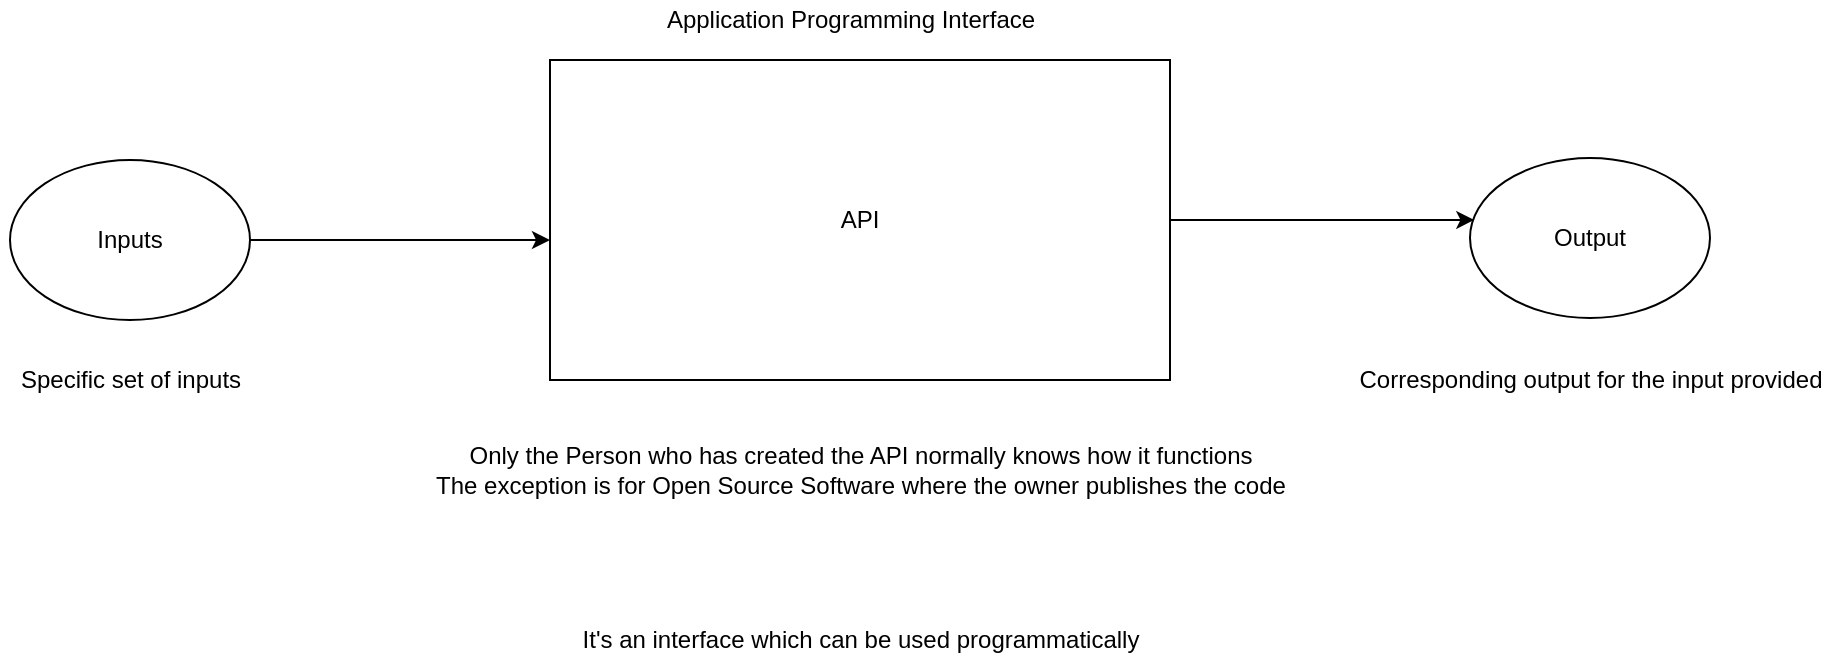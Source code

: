 <mxfile version="14.4.3" type="device" pages="5"><diagram id="o4LRQOfDXmG3KgB93J6o" name="API"><mxGraphModel dx="1831" dy="567" grid="1" gridSize="10" guides="1" tooltips="1" connect="1" arrows="1" fold="1" page="1" pageScale="1" pageWidth="850" pageHeight="1100" math="0" shadow="0"><root><mxCell id="0"/><mxCell id="1" parent="0"/><mxCell id="-ojqyvU73uDEWvLNuU0Y-5" style="edgeStyle=orthogonalEdgeStyle;rounded=0;orthogonalLoop=1;jettySize=auto;html=1;entryX=0.018;entryY=0.387;entryDx=0;entryDy=0;entryPerimeter=0;" edge="1" parent="1" source="-ojqyvU73uDEWvLNuU0Y-1" target="-ojqyvU73uDEWvLNuU0Y-4"><mxGeometry relative="1" as="geometry"/></mxCell><mxCell id="-ojqyvU73uDEWvLNuU0Y-1" value="API" style="whiteSpace=wrap;html=1;" vertex="1" parent="1"><mxGeometry x="250" y="290" width="310" height="160" as="geometry"/></mxCell><mxCell id="-ojqyvU73uDEWvLNuU0Y-3" style="edgeStyle=orthogonalEdgeStyle;rounded=0;orthogonalLoop=1;jettySize=auto;html=1;" edge="1" parent="1" source="-ojqyvU73uDEWvLNuU0Y-2"><mxGeometry relative="1" as="geometry"><mxPoint x="250" y="380" as="targetPoint"/></mxGeometry></mxCell><mxCell id="-ojqyvU73uDEWvLNuU0Y-2" value="Inputs" style="ellipse;whiteSpace=wrap;html=1;" vertex="1" parent="1"><mxGeometry x="-20" y="340" width="120" height="80" as="geometry"/></mxCell><mxCell id="-ojqyvU73uDEWvLNuU0Y-4" value="Output" style="ellipse;whiteSpace=wrap;html=1;" vertex="1" parent="1"><mxGeometry x="710" y="339" width="120" height="80" as="geometry"/></mxCell><mxCell id="-ojqyvU73uDEWvLNuU0Y-6" value="Only the Person who has created the API normally knows how it functions&lt;br&gt;The exception is for Open Source Software where the owner publishes the code" style="text;html=1;align=center;verticalAlign=middle;resizable=0;points=[];autosize=1;" vertex="1" parent="1"><mxGeometry x="185" y="480" width="440" height="30" as="geometry"/></mxCell><mxCell id="-ojqyvU73uDEWvLNuU0Y-7" value="Specific set of inputs" style="text;html=1;align=center;verticalAlign=middle;resizable=0;points=[];autosize=1;" vertex="1" parent="1"><mxGeometry x="-25" y="440" width="130" height="20" as="geometry"/></mxCell><mxCell id="-ojqyvU73uDEWvLNuU0Y-8" value="Corresponding output for the input provided" style="text;html=1;align=center;verticalAlign=middle;resizable=0;points=[];autosize=1;" vertex="1" parent="1"><mxGeometry x="645" y="440" width="250" height="20" as="geometry"/></mxCell><mxCell id="-ojqyvU73uDEWvLNuU0Y-9" value="Application Programming Interface" style="text;html=1;align=center;verticalAlign=middle;resizable=0;points=[];autosize=1;" vertex="1" parent="1"><mxGeometry x="300" y="260" width="200" height="20" as="geometry"/></mxCell><mxCell id="-ojqyvU73uDEWvLNuU0Y-10" value="It's an interface which can be used programmatically" style="text;html=1;align=center;verticalAlign=middle;resizable=0;points=[];autosize=1;" vertex="1" parent="1"><mxGeometry x="260" y="570" width="290" height="20" as="geometry"/></mxCell></root></mxGraphModel></diagram><diagram id="0hoj-J2pL91lqmLvHbQy" name="Page-2"><mxGraphModel dx="584" dy="337" grid="1" gridSize="10" guides="1" tooltips="1" connect="1" arrows="1" fold="1" page="1" pageScale="1" pageWidth="850" pageHeight="1100" math="0" shadow="0"><root><mxCell id="tr2iFG6OgISt4BSm2Cco-0"/><mxCell id="tr2iFG6OgISt4BSm2Cco-1" parent="tr2iFG6OgISt4BSm2Cco-0"/><mxCell id="tr2iFG6OgISt4BSm2Cco-5" style="edgeStyle=orthogonalEdgeStyle;rounded=0;orthogonalLoop=1;jettySize=auto;html=1;" edge="1" parent="tr2iFG6OgISt4BSm2Cco-1" source="tr2iFG6OgISt4BSm2Cco-2" target="tr2iFG6OgISt4BSm2Cco-3"><mxGeometry relative="1" as="geometry"/></mxCell><mxCell id="tr2iFG6OgISt4BSm2Cco-2" value="Server" style="whiteSpace=wrap;html=1;" vertex="1" parent="tr2iFG6OgISt4BSm2Cco-1"><mxGeometry x="490" y="260" width="120" height="60" as="geometry"/></mxCell><mxCell id="tr2iFG6OgISt4BSm2Cco-4" style="edgeStyle=orthogonalEdgeStyle;rounded=0;orthogonalLoop=1;jettySize=auto;html=1;" edge="1" parent="tr2iFG6OgISt4BSm2Cco-1" source="tr2iFG6OgISt4BSm2Cco-3" target="tr2iFG6OgISt4BSm2Cco-2"><mxGeometry relative="1" as="geometry"/></mxCell><mxCell id="tr2iFG6OgISt4BSm2Cco-3" value="Client" style="whiteSpace=wrap;html=1;" vertex="1" parent="tr2iFG6OgISt4BSm2Cco-1"><mxGeometry x="100" y="260" width="120" height="60" as="geometry"/></mxCell><mxCell id="tr2iFG6OgISt4BSm2Cco-9" style="edgeStyle=orthogonalEdgeStyle;rounded=0;orthogonalLoop=1;jettySize=auto;html=1;" edge="1" parent="tr2iFG6OgISt4BSm2Cco-1" source="tr2iFG6OgISt4BSm2Cco-6" target="tr2iFG6OgISt4BSm2Cco-7"><mxGeometry relative="1" as="geometry"/></mxCell><mxCell id="tr2iFG6OgISt4BSm2Cco-6" value="Client" style="whiteSpace=wrap;html=1;" vertex="1" parent="tr2iFG6OgISt4BSm2Cco-1"><mxGeometry x="80" y="460" width="120" height="60" as="geometry"/></mxCell><mxCell id="tr2iFG6OgISt4BSm2Cco-10" style="edgeStyle=orthogonalEdgeStyle;rounded=0;orthogonalLoop=1;jettySize=auto;html=1;" edge="1" parent="tr2iFG6OgISt4BSm2Cco-1" source="tr2iFG6OgISt4BSm2Cco-7" target="tr2iFG6OgISt4BSm2Cco-8"><mxGeometry relative="1" as="geometry"/></mxCell><mxCell id="tr2iFG6OgISt4BSm2Cco-13" style="edgeStyle=orthogonalEdgeStyle;rounded=0;orthogonalLoop=1;jettySize=auto;html=1;entryX=0;entryY=0.5;entryDx=0;entryDy=0;" edge="1" parent="tr2iFG6OgISt4BSm2Cco-1" source="tr2iFG6OgISt4BSm2Cco-7" target="tr2iFG6OgISt4BSm2Cco-12"><mxGeometry relative="1" as="geometry"/></mxCell><mxCell id="tr2iFG6OgISt4BSm2Cco-14" style="edgeStyle=orthogonalEdgeStyle;rounded=0;orthogonalLoop=1;jettySize=auto;html=1;entryX=0;entryY=0.5;entryDx=0;entryDy=0;" edge="1" parent="tr2iFG6OgISt4BSm2Cco-1" source="tr2iFG6OgISt4BSm2Cco-7" target="tr2iFG6OgISt4BSm2Cco-11"><mxGeometry relative="1" as="geometry"/></mxCell><mxCell id="tr2iFG6OgISt4BSm2Cco-17" style="edgeStyle=orthogonalEdgeStyle;rounded=0;orthogonalLoop=1;jettySize=auto;html=1;entryX=0;entryY=0.5;entryDx=0;entryDy=0;" edge="1" parent="tr2iFG6OgISt4BSm2Cco-1" source="tr2iFG6OgISt4BSm2Cco-7" target="tr2iFG6OgISt4BSm2Cco-16"><mxGeometry relative="1" as="geometry"/></mxCell><mxCell id="tr2iFG6OgISt4BSm2Cco-7" value="Load Balancer" style="whiteSpace=wrap;html=1;" vertex="1" parent="tr2iFG6OgISt4BSm2Cco-1"><mxGeometry x="400" y="460" width="120" height="60" as="geometry"/></mxCell><mxCell id="tr2iFG6OgISt4BSm2Cco-22" style="edgeStyle=orthogonalEdgeStyle;rounded=0;orthogonalLoop=1;jettySize=auto;html=1;" edge="1" parent="tr2iFG6OgISt4BSm2Cco-1" source="tr2iFG6OgISt4BSm2Cco-8" target="tr2iFG6OgISt4BSm2Cco-20"><mxGeometry relative="1" as="geometry"/></mxCell><mxCell id="tr2iFG6OgISt4BSm2Cco-8" value="Server" style="whiteSpace=wrap;html=1;" vertex="1" parent="tr2iFG6OgISt4BSm2Cco-1"><mxGeometry x="620" y="450" width="120" height="60" as="geometry"/></mxCell><mxCell id="tr2iFG6OgISt4BSm2Cco-11" value="Server" style="whiteSpace=wrap;html=1;" vertex="1" parent="tr2iFG6OgISt4BSm2Cco-1"><mxGeometry x="620" y="570" width="120" height="60" as="geometry"/></mxCell><mxCell id="tr2iFG6OgISt4BSm2Cco-19" style="edgeStyle=orthogonalEdgeStyle;rounded=0;orthogonalLoop=1;jettySize=auto;html=1;entryX=0;entryY=0.5;entryDx=0;entryDy=0;" edge="1" parent="tr2iFG6OgISt4BSm2Cco-1" source="tr2iFG6OgISt4BSm2Cco-12" target="tr2iFG6OgISt4BSm2Cco-20"><mxGeometry relative="1" as="geometry"><mxPoint x="830" y="380" as="targetPoint"/></mxGeometry></mxCell><mxCell id="tr2iFG6OgISt4BSm2Cco-12" value="Server" style="whiteSpace=wrap;html=1;" vertex="1" parent="tr2iFG6OgISt4BSm2Cco-1"><mxGeometry x="620" y="350" width="120" height="60" as="geometry"/></mxCell><mxCell id="tr2iFG6OgISt4BSm2Cco-16" value="Server2" style="whiteSpace=wrap;html=1;" vertex="1" parent="tr2iFG6OgISt4BSm2Cco-1"><mxGeometry x="600" y="700" width="120" height="60" as="geometry"/></mxCell><mxCell id="tr2iFG6OgISt4BSm2Cco-18" value="If we follow RESTFul principles and constraints then our application will become easily refactorable" style="text;html=1;align=center;verticalAlign=middle;resizable=0;points=[];autosize=1;" vertex="1" parent="tr2iFG6OgISt4BSm2Cco-1"><mxGeometry x="30" y="370" width="540" height="20" as="geometry"/></mxCell><mxCell id="tr2iFG6OgISt4BSm2Cco-23" style="edgeStyle=orthogonalEdgeStyle;rounded=0;orthogonalLoop=1;jettySize=auto;html=1;" edge="1" parent="tr2iFG6OgISt4BSm2Cco-1" source="tr2iFG6OgISt4BSm2Cco-20"><mxGeometry relative="1" as="geometry"><mxPoint x="740" y="480" as="targetPoint"/><Array as="points"><mxPoint x="910" y="480"/></Array></mxGeometry></mxCell><mxCell id="tr2iFG6OgISt4BSm2Cco-20" value="DB" style="whiteSpace=wrap;html=1;" vertex="1" parent="tr2iFG6OgISt4BSm2Cco-1"><mxGeometry x="850" y="350" width="120" height="60" as="geometry"/></mxCell><mxCell id="tr2iFG6OgISt4BSm2Cco-21" value="Should store all data in database" style="text;html=1;align=center;verticalAlign=middle;resizable=0;points=[];autosize=1;" vertex="1" parent="tr2iFG6OgISt4BSm2Cco-1"><mxGeometry x="575" y="330" width="190" height="20" as="geometry"/></mxCell></root></mxGraphModel></diagram><diagram id="035MAFYfpBjZQb8luSvt" name="Cacheing"><mxGraphModel dx="981" dy="567" grid="1" gridSize="10" guides="1" tooltips="1" connect="1" arrows="1" fold="1" page="1" pageScale="1" pageWidth="850" pageHeight="1100" math="0" shadow="0"><root><mxCell id="INR_qbkyUDFlDMe_IkgI-0"/><mxCell id="INR_qbkyUDFlDMe_IkgI-1" parent="INR_qbkyUDFlDMe_IkgI-0"/><mxCell id="INR_qbkyUDFlDMe_IkgI-4" style="edgeStyle=orthogonalEdgeStyle;rounded=0;orthogonalLoop=1;jettySize=auto;html=1;" edge="1" parent="INR_qbkyUDFlDMe_IkgI-1"><mxGeometry relative="1" as="geometry"><mxPoint x="180" y="250.0" as="sourcePoint"/><mxPoint x="630" y="250.0" as="targetPoint"/></mxGeometry></mxCell><mxCell id="INR_qbkyUDFlDMe_IkgI-2" value="Browser" style="whiteSpace=wrap;html=1;" vertex="1" parent="INR_qbkyUDFlDMe_IkgI-1"><mxGeometry x="60" y="240" width="120" height="60" as="geometry"/></mxCell><mxCell id="INR_qbkyUDFlDMe_IkgI-5" style="edgeStyle=orthogonalEdgeStyle;rounded=0;orthogonalLoop=1;jettySize=auto;html=1;" edge="1" parent="INR_qbkyUDFlDMe_IkgI-1" source="INR_qbkyUDFlDMe_IkgI-3" target="INR_qbkyUDFlDMe_IkgI-2"><mxGeometry relative="1" as="geometry"><Array as="points"><mxPoint x="370" y="290"/><mxPoint x="370" y="290"/></Array></mxGeometry></mxCell><mxCell id="INR_qbkyUDFlDMe_IkgI-3" value="Server" style="whiteSpace=wrap;html=1;" vertex="1" parent="INR_qbkyUDFlDMe_IkgI-1"><mxGeometry x="630" y="240" width="120" height="60" as="geometry"/></mxCell><mxCell id="INR_qbkyUDFlDMe_IkgI-6" value="Response" style="text;html=1;align=center;verticalAlign=middle;resizable=0;points=[];autosize=1;" vertex="1" parent="INR_qbkyUDFlDMe_IkgI-1"><mxGeometry x="390" y="300" width="70" height="20" as="geometry"/></mxCell><mxCell id="INR_qbkyUDFlDMe_IkgI-7" value="Request" style="text;html=1;align=center;verticalAlign=middle;resizable=0;points=[];autosize=1;" vertex="1" parent="INR_qbkyUDFlDMe_IkgI-1"><mxGeometry x="395" y="220" width="60" height="20" as="geometry"/></mxCell><mxCell id="INR_qbkyUDFlDMe_IkgI-8" value="Browser" style="whiteSpace=wrap;html=1;" vertex="1" parent="INR_qbkyUDFlDMe_IkgI-1"><mxGeometry x="70" y="410" width="120" height="60" as="geometry"/></mxCell><mxCell id="INR_qbkyUDFlDMe_IkgI-9" style="edgeStyle=orthogonalEdgeStyle;rounded=0;orthogonalLoop=1;jettySize=auto;html=1;" edge="1" parent="INR_qbkyUDFlDMe_IkgI-1" source="INR_qbkyUDFlDMe_IkgI-8"><mxGeometry relative="1" as="geometry"><mxPoint x="180" y="530" as="targetPoint"/></mxGeometry></mxCell><mxCell id="INR_qbkyUDFlDMe_IkgI-17" style="edgeStyle=orthogonalEdgeStyle;rounded=0;orthogonalLoop=1;jettySize=auto;html=1;" edge="1" parent="INR_qbkyUDFlDMe_IkgI-1" source="INR_qbkyUDFlDMe_IkgI-11"><mxGeometry relative="1" as="geometry"><mxPoint x="830" y="440" as="targetPoint"/></mxGeometry></mxCell><mxCell id="INR_qbkyUDFlDMe_IkgI-11" value="Server" style="whiteSpace=wrap;html=1;" vertex="1" parent="INR_qbkyUDFlDMe_IkgI-1"><mxGeometry x="630" y="410" width="120" height="60" as="geometry"/></mxCell><mxCell id="INR_qbkyUDFlDMe_IkgI-12" value="Caching" style="text;html=1;align=center;verticalAlign=middle;resizable=0;points=[];autosize=1;" vertex="1" parent="INR_qbkyUDFlDMe_IkgI-1"><mxGeometry x="310" y="440" width="60" height="20" as="geometry"/></mxCell><mxCell id="INR_qbkyUDFlDMe_IkgI-14" style="edgeStyle=orthogonalEdgeStyle;rounded=0;orthogonalLoop=1;jettySize=auto;html=1;" edge="1" parent="INR_qbkyUDFlDMe_IkgI-1" source="INR_qbkyUDFlDMe_IkgI-13" target="INR_qbkyUDFlDMe_IkgI-8"><mxGeometry relative="1" as="geometry"><Array as="points"><mxPoint x="110" y="490"/><mxPoint x="110" y="490"/></Array></mxGeometry></mxCell><mxCell id="INR_qbkyUDFlDMe_IkgI-13" value="Browser Cache" style="whiteSpace=wrap;html=1;" vertex="1" parent="INR_qbkyUDFlDMe_IkgI-1"><mxGeometry x="80" y="530" width="120" height="60" as="geometry"/></mxCell><mxCell id="INR_qbkyUDFlDMe_IkgI-16" value="State is being Stored on the Browser" style="text;html=1;align=center;verticalAlign=middle;resizable=0;points=[];autosize=1;" vertex="1" parent="INR_qbkyUDFlDMe_IkgI-1"><mxGeometry x="35" y="370" width="210" height="20" as="geometry"/></mxCell><mxCell id="INR_qbkyUDFlDMe_IkgI-18" value="DB" style="whiteSpace=wrap;html=1;" vertex="1" parent="INR_qbkyUDFlDMe_IkgI-1"><mxGeometry x="830" y="410" width="120" height="60" as="geometry"/></mxCell><mxCell id="INR_qbkyUDFlDMe_IkgI-26" style="edgeStyle=orthogonalEdgeStyle;rounded=0;orthogonalLoop=1;jettySize=auto;html=1;" edge="1" parent="INR_qbkyUDFlDMe_IkgI-1" source="INR_qbkyUDFlDMe_IkgI-19"><mxGeometry relative="1" as="geometry"><mxPoint x="690" y="770" as="targetPoint"/></mxGeometry></mxCell><mxCell id="INR_qbkyUDFlDMe_IkgI-29" style="edgeStyle=orthogonalEdgeStyle;rounded=0;orthogonalLoop=1;jettySize=auto;html=1;" edge="1" parent="INR_qbkyUDFlDMe_IkgI-1" source="INR_qbkyUDFlDMe_IkgI-19" target="INR_qbkyUDFlDMe_IkgI-24"><mxGeometry relative="1" as="geometry"/></mxCell><mxCell id="INR_qbkyUDFlDMe_IkgI-32" style="edgeStyle=orthogonalEdgeStyle;rounded=0;orthogonalLoop=1;jettySize=auto;html=1;" edge="1" parent="INR_qbkyUDFlDMe_IkgI-1" source="INR_qbkyUDFlDMe_IkgI-19" target="INR_qbkyUDFlDMe_IkgI-22"><mxGeometry relative="1" as="geometry"/></mxCell><mxCell id="INR_qbkyUDFlDMe_IkgI-19" value="Server" style="whiteSpace=wrap;html=1;" vertex="1" parent="INR_qbkyUDFlDMe_IkgI-1"><mxGeometry x="630" y="670" width="120" height="60" as="geometry"/></mxCell><mxCell id="INR_qbkyUDFlDMe_IkgI-20" value="ServerSide Caching" style="text;html=1;align=center;verticalAlign=middle;resizable=0;points=[];autosize=1;" vertex="1" parent="INR_qbkyUDFlDMe_IkgI-1"><mxGeometry x="620" y="620" width="120" height="20" as="geometry"/></mxCell><mxCell id="INR_qbkyUDFlDMe_IkgI-33" style="edgeStyle=orthogonalEdgeStyle;rounded=0;orthogonalLoop=1;jettySize=auto;html=1;entryX=1;entryY=0.5;entryDx=0;entryDy=0;" edge="1" parent="INR_qbkyUDFlDMe_IkgI-1" source="INR_qbkyUDFlDMe_IkgI-22" target="INR_qbkyUDFlDMe_IkgI-19"><mxGeometry relative="1" as="geometry"/></mxCell><mxCell id="INR_qbkyUDFlDMe_IkgI-22" value="DB" style="whiteSpace=wrap;html=1;" vertex="1" parent="INR_qbkyUDFlDMe_IkgI-1"><mxGeometry x="830" y="670" width="120" height="60" as="geometry"/></mxCell><mxCell id="INR_qbkyUDFlDMe_IkgI-23" value="Stateful" style="text;html=1;align=center;verticalAlign=middle;resizable=0;points=[];autosize=1;" vertex="1" parent="INR_qbkyUDFlDMe_IkgI-1"><mxGeometry x="650" y="590" width="60" height="20" as="geometry"/></mxCell><mxCell id="INR_qbkyUDFlDMe_IkgI-25" style="edgeStyle=orthogonalEdgeStyle;rounded=0;orthogonalLoop=1;jettySize=auto;html=1;" edge="1" parent="INR_qbkyUDFlDMe_IkgI-1" source="INR_qbkyUDFlDMe_IkgI-24" target="INR_qbkyUDFlDMe_IkgI-19"><mxGeometry relative="1" as="geometry"/></mxCell><mxCell id="INR_qbkyUDFlDMe_IkgI-24" value="Browser" style="whiteSpace=wrap;html=1;" vertex="1" parent="INR_qbkyUDFlDMe_IkgI-1"><mxGeometry x="90" y="680" width="120" height="60" as="geometry"/></mxCell><mxCell id="INR_qbkyUDFlDMe_IkgI-28" style="edgeStyle=orthogonalEdgeStyle;rounded=0;orthogonalLoop=1;jettySize=auto;html=1;" edge="1" parent="INR_qbkyUDFlDMe_IkgI-1" source="INR_qbkyUDFlDMe_IkgI-27" target="INR_qbkyUDFlDMe_IkgI-19"><mxGeometry relative="1" as="geometry"/></mxCell><mxCell id="INR_qbkyUDFlDMe_IkgI-27" value="Cache" style="whiteSpace=wrap;html=1;" vertex="1" parent="INR_qbkyUDFlDMe_IkgI-1"><mxGeometry x="640" y="770" width="120" height="60" as="geometry"/></mxCell><mxCell id="INR_qbkyUDFlDMe_IkgI-30" value="28ms" style="text;html=1;align=center;verticalAlign=middle;resizable=0;points=[];autosize=1;" vertex="1" parent="INR_qbkyUDFlDMe_IkgI-1"><mxGeometry x="410" y="330" width="40" height="20" as="geometry"/></mxCell><mxCell id="INR_qbkyUDFlDMe_IkgI-31" value="0.001ms" style="text;html=1;align=center;verticalAlign=middle;resizable=0;points=[];autosize=1;" vertex="1" parent="INR_qbkyUDFlDMe_IkgI-1"><mxGeometry x="190" y="490" width="60" height="20" as="geometry"/></mxCell><mxCell id="INR_qbkyUDFlDMe_IkgI-34" value="2ms" style="text;html=1;align=center;verticalAlign=middle;resizable=0;points=[];autosize=1;" vertex="1" parent="INR_qbkyUDFlDMe_IkgI-1"><mxGeometry x="760" y="680" width="40" height="20" as="geometry"/></mxCell><mxCell id="INR_qbkyUDFlDMe_IkgI-35" value="0.001ms" style="text;html=1;align=center;verticalAlign=middle;resizable=0;points=[];autosize=1;" vertex="1" parent="INR_qbkyUDFlDMe_IkgI-1"><mxGeometry x="700" y="740" width="60" height="20" as="geometry"/></mxCell><mxCell id="INR_qbkyUDFlDMe_IkgI-40" style="edgeStyle=orthogonalEdgeStyle;rounded=0;orthogonalLoop=1;jettySize=auto;html=1;entryX=1;entryY=0.75;entryDx=0;entryDy=0;" edge="1" parent="INR_qbkyUDFlDMe_IkgI-1" source="INR_qbkyUDFlDMe_IkgI-36" target="INR_qbkyUDFlDMe_IkgI-38"><mxGeometry relative="1" as="geometry"><Array as="points"><mxPoint x="210" y="1010"/></Array></mxGeometry></mxCell><mxCell id="INR_qbkyUDFlDMe_IkgI-36" value="Server" style="whiteSpace=wrap;html=1;" vertex="1" parent="INR_qbkyUDFlDMe_IkgI-1"><mxGeometry x="630" y="970" width="130" height="60" as="geometry"/></mxCell><mxCell id="INR_qbkyUDFlDMe_IkgI-37" value="Caching on a Stateless Server" style="text;html=1;align=center;verticalAlign=middle;resizable=0;points=[];autosize=1;" vertex="1" parent="INR_qbkyUDFlDMe_IkgI-1"><mxGeometry x="340" y="860" width="180" height="20" as="geometry"/></mxCell><mxCell id="INR_qbkyUDFlDMe_IkgI-39" style="edgeStyle=orthogonalEdgeStyle;rounded=0;orthogonalLoop=1;jettySize=auto;html=1;" edge="1" parent="INR_qbkyUDFlDMe_IkgI-1" source="INR_qbkyUDFlDMe_IkgI-38" target="INR_qbkyUDFlDMe_IkgI-36"><mxGeometry relative="1" as="geometry"><Array as="points"><mxPoint x="470" y="980"/><mxPoint x="470" y="980"/></Array></mxGeometry></mxCell><mxCell id="INR_qbkyUDFlDMe_IkgI-45" style="edgeStyle=orthogonalEdgeStyle;rounded=0;orthogonalLoop=1;jettySize=auto;html=1;" edge="1" parent="INR_qbkyUDFlDMe_IkgI-1" source="INR_qbkyUDFlDMe_IkgI-38"><mxGeometry relative="1" as="geometry"><mxPoint x="120" y="1070" as="targetPoint"/></mxGeometry></mxCell><mxCell id="INR_qbkyUDFlDMe_IkgI-38" value="Browser" style="whiteSpace=wrap;html=1;" vertex="1" parent="INR_qbkyUDFlDMe_IkgI-1"><mxGeometry x="90" y="970" width="120" height="60" as="geometry"/></mxCell><mxCell id="INR_qbkyUDFlDMe_IkgI-41" value="1.22kb" style="text;html=1;align=center;verticalAlign=middle;resizable=0;points=[];autosize=1;" vertex="1" parent="INR_qbkyUDFlDMe_IkgI-1"><mxGeometry x="390" y="1030" width="50" height="20" as="geometry"/></mxCell><mxCell id="INR_qbkyUDFlDMe_IkgI-42" value="Request" style="text;html=1;align=center;verticalAlign=middle;resizable=0;points=[];autosize=1;" vertex="1" parent="INR_qbkyUDFlDMe_IkgI-1"><mxGeometry x="385" y="940" width="60" height="20" as="geometry"/></mxCell><mxCell id="INR_qbkyUDFlDMe_IkgI-43" value="Response" style="text;html=1;align=center;verticalAlign=middle;resizable=0;points=[];autosize=1;" vertex="1" parent="INR_qbkyUDFlDMe_IkgI-1"><mxGeometry x="385" y="1010" width="70" height="20" as="geometry"/></mxCell><mxCell id="INR_qbkyUDFlDMe_IkgI-44" value="E-Tag:Hash of my response body" style="text;html=1;align=center;verticalAlign=middle;resizable=0;points=[];autosize=1;" vertex="1" parent="INR_qbkyUDFlDMe_IkgI-1"><mxGeometry x="325" y="1050" width="190" height="20" as="geometry"/></mxCell><mxCell id="INR_qbkyUDFlDMe_IkgI-46" value="Cache" style="whiteSpace=wrap;html=1;" vertex="1" parent="INR_qbkyUDFlDMe_IkgI-1"><mxGeometry x="80" y="1070" width="120" height="60" as="geometry"/></mxCell><mxCell id="INR_qbkyUDFlDMe_IkgI-50" style="edgeStyle=orthogonalEdgeStyle;rounded=0;orthogonalLoop=1;jettySize=auto;html=1;" edge="1" parent="INR_qbkyUDFlDMe_IkgI-1" source="INR_qbkyUDFlDMe_IkgI-47" target="INR_qbkyUDFlDMe_IkgI-49"><mxGeometry relative="1" as="geometry"><Array as="points"><mxPoint x="450" y="1240"/><mxPoint x="450" y="1240"/></Array></mxGeometry></mxCell><mxCell id="INR_qbkyUDFlDMe_IkgI-66" style="edgeStyle=orthogonalEdgeStyle;rounded=0;orthogonalLoop=1;jettySize=auto;html=1;" edge="1" parent="INR_qbkyUDFlDMe_IkgI-1" source="INR_qbkyUDFlDMe_IkgI-47"><mxGeometry relative="1" as="geometry"><mxPoint x="110" y="1340.0" as="targetPoint"/></mxGeometry></mxCell><mxCell id="INR_qbkyUDFlDMe_IkgI-47" value="Browser" style="whiteSpace=wrap;html=1;" vertex="1" parent="INR_qbkyUDFlDMe_IkgI-1"><mxGeometry x="80" y="1230" width="120" height="60" as="geometry"/></mxCell><mxCell id="INR_qbkyUDFlDMe_IkgI-55" style="edgeStyle=orthogonalEdgeStyle;rounded=0;orthogonalLoop=1;jettySize=auto;html=1;" edge="1" parent="INR_qbkyUDFlDMe_IkgI-1" source="INR_qbkyUDFlDMe_IkgI-49"><mxGeometry relative="1" as="geometry"><mxPoint x="700" y="1330.0" as="targetPoint"/></mxGeometry></mxCell><mxCell id="INR_qbkyUDFlDMe_IkgI-63" style="edgeStyle=orthogonalEdgeStyle;rounded=0;orthogonalLoop=1;jettySize=auto;html=1;entryX=1;entryY=0.5;entryDx=0;entryDy=0;" edge="1" parent="INR_qbkyUDFlDMe_IkgI-1" source="INR_qbkyUDFlDMe_IkgI-49" target="INR_qbkyUDFlDMe_IkgI-47"><mxGeometry relative="1" as="geometry"><Array as="points"><mxPoint x="200" y="1270"/></Array></mxGeometry></mxCell><mxCell id="INR_qbkyUDFlDMe_IkgI-49" value="Server" style="whiteSpace=wrap;html=1;" vertex="1" parent="INR_qbkyUDFlDMe_IkgI-1"><mxGeometry x="635" y="1230" width="130" height="60" as="geometry"/></mxCell><mxCell id="INR_qbkyUDFlDMe_IkgI-51" value="Request" style="text;html=1;align=center;verticalAlign=middle;resizable=0;points=[];autosize=1;" vertex="1" parent="INR_qbkyUDFlDMe_IkgI-1"><mxGeometry x="390" y="1200" width="60" height="20" as="geometry"/></mxCell><mxCell id="INR_qbkyUDFlDMe_IkgI-52" value="E1" style="text;html=1;align=center;verticalAlign=middle;resizable=0;points=[];autosize=1;" vertex="1" parent="INR_qbkyUDFlDMe_IkgI-1"><mxGeometry x="405" y="1220" width="30" height="20" as="geometry"/></mxCell><mxCell id="INR_qbkyUDFlDMe_IkgI-54" style="edgeStyle=orthogonalEdgeStyle;rounded=0;orthogonalLoop=1;jettySize=auto;html=1;entryX=1;entryY=0.5;entryDx=0;entryDy=0;" edge="1" parent="INR_qbkyUDFlDMe_IkgI-1" source="INR_qbkyUDFlDMe_IkgI-53" target="INR_qbkyUDFlDMe_IkgI-49"><mxGeometry relative="1" as="geometry"/></mxCell><mxCell id="INR_qbkyUDFlDMe_IkgI-53" value="DB" style="whiteSpace=wrap;html=1;" vertex="1" parent="INR_qbkyUDFlDMe_IkgI-1"><mxGeometry x="820" y="1230" width="120" height="60" as="geometry"/></mxCell><mxCell id="INR_qbkyUDFlDMe_IkgI-57" style="edgeStyle=orthogonalEdgeStyle;rounded=0;orthogonalLoop=1;jettySize=auto;html=1;entryX=0.588;entryY=1.039;entryDx=0;entryDy=0;entryPerimeter=0;" edge="1" parent="INR_qbkyUDFlDMe_IkgI-1" source="INR_qbkyUDFlDMe_IkgI-56" target="INR_qbkyUDFlDMe_IkgI-49"><mxGeometry relative="1" as="geometry"/></mxCell><mxCell id="INR_qbkyUDFlDMe_IkgI-56" value="Calculates hash" style="whiteSpace=wrap;html=1;" vertex="1" parent="INR_qbkyUDFlDMe_IkgI-1"><mxGeometry x="650" y="1330" width="120" height="60" as="geometry"/></mxCell><mxCell id="INR_qbkyUDFlDMe_IkgI-58" value="ETAG" style="text;html=1;align=center;verticalAlign=middle;resizable=0;points=[];autosize=1;" vertex="1" parent="INR_qbkyUDFlDMe_IkgI-1"><mxGeometry x="715" y="1300" width="50" height="20" as="geometry"/></mxCell><mxCell id="INR_qbkyUDFlDMe_IkgI-59" value="Get /" style="text;html=1;align=center;verticalAlign=middle;resizable=0;points=[];autosize=1;" vertex="1" parent="INR_qbkyUDFlDMe_IkgI-1"><mxGeometry x="390" y="920" width="40" height="20" as="geometry"/></mxCell><mxCell id="INR_qbkyUDFlDMe_IkgI-60" value="Get /" style="text;html=1;align=center;verticalAlign=middle;resizable=0;points=[];autosize=1;" vertex="1" parent="INR_qbkyUDFlDMe_IkgI-1"><mxGeometry x="390" y="1180" width="40" height="20" as="geometry"/></mxCell><mxCell id="INR_qbkyUDFlDMe_IkgI-61" value="Get /" style="text;html=1;align=center;verticalAlign=middle;resizable=0;points=[];autosize=1;" vertex="1" parent="INR_qbkyUDFlDMe_IkgI-1"><mxGeometry x="100" y="1140" width="40" height="20" as="geometry"/></mxCell><mxCell id="INR_qbkyUDFlDMe_IkgI-62" value="E1" style="text;html=1;align=center;verticalAlign=middle;resizable=0;points=[];autosize=1;" vertex="1" parent="INR_qbkyUDFlDMe_IkgI-1"><mxGeometry x="165" y="1140" width="30" height="20" as="geometry"/></mxCell><mxCell id="INR_qbkyUDFlDMe_IkgI-64" value="304 Not Modified" style="text;html=1;align=center;verticalAlign=middle;resizable=0;points=[];autosize=1;" vertex="1" parent="INR_qbkyUDFlDMe_IkgI-1"><mxGeometry x="360" y="1280" width="110" height="20" as="geometry"/></mxCell><mxCell id="INR_qbkyUDFlDMe_IkgI-65" value="0B" style="text;html=1;align=center;verticalAlign=middle;resizable=0;points=[];autosize=1;" vertex="1" parent="INR_qbkyUDFlDMe_IkgI-1"><mxGeometry x="395" y="1310" width="30" height="20" as="geometry"/></mxCell><mxCell id="INR_qbkyUDFlDMe_IkgI-68" style="edgeStyle=orthogonalEdgeStyle;rounded=0;orthogonalLoop=1;jettySize=auto;html=1;entryX=0.75;entryY=1;entryDx=0;entryDy=0;" edge="1" parent="INR_qbkyUDFlDMe_IkgI-1" source="INR_qbkyUDFlDMe_IkgI-67" target="INR_qbkyUDFlDMe_IkgI-47"><mxGeometry relative="1" as="geometry"/></mxCell><mxCell id="INR_qbkyUDFlDMe_IkgI-67" value="Cache" style="whiteSpace=wrap;html=1;" vertex="1" parent="INR_qbkyUDFlDMe_IkgI-1"><mxGeometry x="70" y="1340" width="120" height="60" as="geometry"/></mxCell></root></mxGraphModel></diagram><diagram id="PBEpQLjAtKzNH4lE-uS9" name="Monoliths"><mxGraphModel dx="1185" dy="685" grid="1" gridSize="10" guides="1" tooltips="1" connect="1" arrows="1" fold="1" page="1" pageScale="1" pageWidth="850" pageHeight="1100" math="0" shadow="0"><root><mxCell id="hzXomQApFgNOW4N9wySF-0"/><mxCell id="hzXomQApFgNOW4N9wySF-1" parent="hzXomQApFgNOW4N9wySF-0"/><mxCell id="hzXomQApFgNOW4N9wySF-2" value="" style="whiteSpace=wrap;html=1;" vertex="1" parent="hzXomQApFgNOW4N9wySF-1"><mxGeometry x="350" y="130" width="390" height="420" as="geometry"/></mxCell><mxCell id="hzXomQApFgNOW4N9wySF-3" value="Website" style="whiteSpace=wrap;html=1;" vertex="1" parent="hzXomQApFgNOW4N9wySF-1"><mxGeometry x="380" y="200" width="120" height="60" as="geometry"/></mxCell><mxCell id="hzXomQApFgNOW4N9wySF-6" value="Shopping Cart" style="whiteSpace=wrap;html=1;" vertex="1" parent="hzXomQApFgNOW4N9wySF-1"><mxGeometry x="590" y="150" width="120" height="60" as="geometry"/></mxCell><mxCell id="hzXomQApFgNOW4N9wySF-7" value="Orders" style="whiteSpace=wrap;html=1;" vertex="1" parent="hzXomQApFgNOW4N9wySF-1"><mxGeometry x="590" y="240" width="120" height="60" as="geometry"/></mxCell><mxCell id="hzXomQApFgNOW4N9wySF-8" value="Inventory" style="whiteSpace=wrap;html=1;" vertex="1" parent="hzXomQApFgNOW4N9wySF-1"><mxGeometry x="590" y="350" width="120" height="60" as="geometry"/></mxCell><mxCell id="hzXomQApFgNOW4N9wySF-9" value="Accounts" style="whiteSpace=wrap;html=1;" vertex="1" parent="hzXomQApFgNOW4N9wySF-1"><mxGeometry x="590" y="450" width="120" height="60" as="geometry"/></mxCell><mxCell id="hzXomQApFgNOW4N9wySF-11" style="edgeStyle=orthogonalEdgeStyle;rounded=0;orthogonalLoop=1;jettySize=auto;html=1;" edge="1" parent="hzXomQApFgNOW4N9wySF-1" source="hzXomQApFgNOW4N9wySF-10" target="hzXomQApFgNOW4N9wySF-3"><mxGeometry relative="1" as="geometry"/></mxCell><mxCell id="hzXomQApFgNOW4N9wySF-10" value="" style="fontColor=#0066CC;verticalAlign=top;verticalLabelPosition=bottom;labelPosition=center;align=center;html=1;outlineConnect=0;fillColor=#CCCCCC;strokeColor=#6881B3;gradientColor=none;gradientDirection=north;strokeWidth=2;shape=mxgraph.networks.pc;" vertex="1" parent="hzXomQApFgNOW4N9wySF-1"><mxGeometry x="30" y="230" width="100" height="70" as="geometry"/></mxCell><mxCell id="hzXomQApFgNOW4N9wySF-12" value="Single Application" style="text;html=1;align=center;verticalAlign=middle;resizable=0;points=[];autosize=1;" vertex="1" parent="hzXomQApFgNOW4N9wySF-1"><mxGeometry x="425" y="100" width="110" height="20" as="geometry"/></mxCell><mxCell id="hzXomQApFgNOW4N9wySF-13" value="" style="whiteSpace=wrap;html=1;" vertex="1" parent="hzXomQApFgNOW4N9wySF-1"><mxGeometry x="350" y="620" width="520" height="420" as="geometry"/></mxCell><mxCell id="hzXomQApFgNOW4N9wySF-14" value="Website" style="whiteSpace=wrap;html=1;" vertex="1" parent="hzXomQApFgNOW4N9wySF-1"><mxGeometry x="380" y="800" width="120" height="60" as="geometry"/></mxCell><mxCell id="hzXomQApFgNOW4N9wySF-15" value="Shopping Cart" style="whiteSpace=wrap;html=1;" vertex="1" parent="hzXomQApFgNOW4N9wySF-1"><mxGeometry x="730" y="690" width="120" height="60" as="geometry"/></mxCell><mxCell id="hzXomQApFgNOW4N9wySF-16" value="Orders" style="whiteSpace=wrap;html=1;" vertex="1" parent="hzXomQApFgNOW4N9wySF-1"><mxGeometry x="730" y="780" width="120" height="60" as="geometry"/></mxCell><mxCell id="hzXomQApFgNOW4N9wySF-17" value="Inventory" style="whiteSpace=wrap;html=1;" vertex="1" parent="hzXomQApFgNOW4N9wySF-1"><mxGeometry x="730" y="870" width="120" height="60" as="geometry"/></mxCell><mxCell id="hzXomQApFgNOW4N9wySF-18" value="Accounts" style="whiteSpace=wrap;html=1;" vertex="1" parent="hzXomQApFgNOW4N9wySF-1"><mxGeometry x="730" y="960" width="120" height="60" as="geometry"/></mxCell><mxCell id="hzXomQApFgNOW4N9wySF-19" value="Views" style="whiteSpace=wrap;html=1;" vertex="1" parent="hzXomQApFgNOW4N9wySF-1"><mxGeometry x="350" y="610" width="120" height="60" as="geometry"/></mxCell><mxCell id="hzXomQApFgNOW4N9wySF-21" value="Models" style="whiteSpace=wrap;html=1;" vertex="1" parent="hzXomQApFgNOW4N9wySF-1"><mxGeometry x="690" y="610" width="180" height="60" as="geometry"/></mxCell><mxCell id="hzXomQApFgNOW4N9wySF-22" value="Controllers" style="whiteSpace=wrap;html=1;" vertex="1" parent="hzXomQApFgNOW4N9wySF-1"><mxGeometry x="470" y="610" width="220" height="60" as="geometry"/></mxCell><mxCell id="hzXomQApFgNOW4N9wySF-28" style="edgeStyle=orthogonalEdgeStyle;rounded=0;orthogonalLoop=1;jettySize=auto;html=1;entryX=1;entryY=0.5;entryDx=0;entryDy=0;" edge="1" parent="hzXomQApFgNOW4N9wySF-1" source="hzXomQApFgNOW4N9wySF-23" target="hzXomQApFgNOW4N9wySF-14"><mxGeometry relative="1" as="geometry"/></mxCell><mxCell id="hzXomQApFgNOW4N9wySF-29" value="" style="edgeStyle=orthogonalEdgeStyle;rounded=0;orthogonalLoop=1;jettySize=auto;html=1;" edge="1" parent="hzXomQApFgNOW4N9wySF-1" source="hzXomQApFgNOW4N9wySF-23" target="hzXomQApFgNOW4N9wySF-15"><mxGeometry relative="1" as="geometry"/></mxCell><mxCell id="hzXomQApFgNOW4N9wySF-23" value="SCController&lt;br&gt;" style="whiteSpace=wrap;html=1;" vertex="1" parent="hzXomQApFgNOW4N9wySF-1"><mxGeometry x="540" y="700" width="120" height="60" as="geometry"/></mxCell><mxCell id="hzXomQApFgNOW4N9wySF-24" value="View1" style="whiteSpace=wrap;html=1;" vertex="1" parent="hzXomQApFgNOW4N9wySF-1"><mxGeometry x="380" y="860" width="120" height="60" as="geometry"/></mxCell><mxCell id="hzXomQApFgNOW4N9wySF-25" value="View12" style="whiteSpace=wrap;html=1;" vertex="1" parent="hzXomQApFgNOW4N9wySF-1"><mxGeometry x="380" y="920" width="120" height="60" as="geometry"/></mxCell><mxCell id="hzXomQApFgNOW4N9wySF-27" style="edgeStyle=orthogonalEdgeStyle;rounded=0;orthogonalLoop=1;jettySize=auto;html=1;" edge="1" parent="hzXomQApFgNOW4N9wySF-1" source="hzXomQApFgNOW4N9wySF-26" target="hzXomQApFgNOW4N9wySF-23"><mxGeometry relative="1" as="geometry"/></mxCell><mxCell id="hzXomQApFgNOW4N9wySF-26" value="" style="fontColor=#0066CC;verticalAlign=top;verticalLabelPosition=bottom;labelPosition=center;align=center;html=1;outlineConnect=0;fillColor=#CCCCCC;strokeColor=#6881B3;gradientColor=none;gradientDirection=north;strokeWidth=2;shape=mxgraph.networks.pc;" vertex="1" parent="hzXomQApFgNOW4N9wySF-1"><mxGeometry x="50" y="740" width="100" height="70" as="geometry"/></mxCell><mxCell id="hzXomQApFgNOW4N9wySF-30" value="MVC" style="text;html=1;align=center;verticalAlign=middle;resizable=0;points=[];autosize=1;" vertex="1" parent="hzXomQApFgNOW4N9wySF-1"><mxGeometry x="340" y="580" width="40" height="20" as="geometry"/></mxCell><mxCell id="hzXomQApFgNOW4N9wySF-32" style="edgeStyle=orthogonalEdgeStyle;rounded=0;orthogonalLoop=1;jettySize=auto;html=1;entryX=0.003;entryY=0.52;entryDx=0;entryDy=0;entryPerimeter=0;" edge="1" parent="hzXomQApFgNOW4N9wySF-1" source="hzXomQApFgNOW4N9wySF-33" target="hzXomQApFgNOW4N9wySF-13"><mxGeometry relative="1" as="geometry"/></mxCell><mxCell id="hzXomQApFgNOW4N9wySF-31" value="" style="html=1;verticalLabelPosition=bottom;align=center;labelBackgroundColor=#ffffff;verticalAlign=top;strokeWidth=2;strokeColor=#0080F0;shadow=0;dashed=0;shape=mxgraph.ios7.icons.smartphone;" vertex="1" parent="hzXomQApFgNOW4N9wySF-1"><mxGeometry x="80" y="900" width="30" height="50" as="geometry"/></mxCell><mxCell id="hzXomQApFgNOW4N9wySF-33" value="Application" style="text;html=1;align=center;verticalAlign=middle;resizable=0;points=[];autosize=1;" vertex="1" parent="hzXomQApFgNOW4N9wySF-1"><mxGeometry x="65" y="980" width="70" height="20" as="geometry"/></mxCell><mxCell id="hzXomQApFgNOW4N9wySF-34" value="Service Oriented Architecture" style="text;html=1;align=center;verticalAlign=middle;resizable=0;points=[];autosize=1;fontSize=22;" vertex="1" parent="hzXomQApFgNOW4N9wySF-1"><mxGeometry x="235" y="1125" width="300" height="30" as="geometry"/></mxCell><mxCell id="hzXomQApFgNOW4N9wySF-35" value="" style="whiteSpace=wrap;html=1;" vertex="1" parent="hzXomQApFgNOW4N9wySF-1"><mxGeometry x="390" y="1230" width="460" height="490" as="geometry"/></mxCell><mxCell id="hzXomQApFgNOW4N9wySF-52" style="edgeStyle=orthogonalEdgeStyle;rounded=0;orthogonalLoop=1;jettySize=auto;html=1;fontSize=22;" edge="1" parent="hzXomQApFgNOW4N9wySF-1" source="hzXomQApFgNOW4N9wySF-49" target="hzXomQApFgNOW4N9wySF-51"><mxGeometry relative="1" as="geometry"/></mxCell><mxCell id="hzXomQApFgNOW4N9wySF-49" value="Service" style="whiteSpace=wrap;html=1;fontSize=22;" vertex="1" parent="hzXomQApFgNOW4N9wySF-1"><mxGeometry x="620" y="1300" width="120" height="380" as="geometry"/></mxCell><mxCell id="hzXomQApFgNOW4N9wySF-53" style="edgeStyle=orthogonalEdgeStyle;rounded=0;orthogonalLoop=1;jettySize=auto;html=1;fontSize=22;" edge="1" parent="hzXomQApFgNOW4N9wySF-1" source="hzXomQApFgNOW4N9wySF-50" target="hzXomQApFgNOW4N9wySF-49"><mxGeometry relative="1" as="geometry"/></mxCell><mxCell id="hzXomQApFgNOW4N9wySF-50" value="Shopping Website" style="whiteSpace=wrap;html=1;fontSize=22;" vertex="1" parent="hzXomQApFgNOW4N9wySF-1"><mxGeometry x="400" y="1260" width="140" height="60" as="geometry"/></mxCell><mxCell id="hzXomQApFgNOW4N9wySF-51" value="Database" style="whiteSpace=wrap;html=1;fontSize=22;" vertex="1" parent="hzXomQApFgNOW4N9wySF-1"><mxGeometry x="920" y="1380" width="120" height="60" as="geometry"/></mxCell><mxCell id="hzXomQApFgNOW4N9wySF-55" style="edgeStyle=orthogonalEdgeStyle;rounded=0;orthogonalLoop=1;jettySize=auto;html=1;fontSize=22;" edge="1" parent="hzXomQApFgNOW4N9wySF-1" source="hzXomQApFgNOW4N9wySF-54" target="hzXomQApFgNOW4N9wySF-50"><mxGeometry relative="1" as="geometry"/></mxCell><mxCell id="hzXomQApFgNOW4N9wySF-54" value="" style="fontColor=#0066CC;verticalAlign=top;verticalLabelPosition=bottom;labelPosition=center;align=center;html=1;outlineConnect=0;fillColor=#CCCCCC;strokeColor=#6881B3;gradientColor=none;gradientDirection=north;strokeWidth=2;shape=mxgraph.networks.pc;" vertex="1" parent="hzXomQApFgNOW4N9wySF-1"><mxGeometry x="45" y="1255" width="100" height="70" as="geometry"/></mxCell><mxCell id="hzXomQApFgNOW4N9wySF-56" value="" style="html=1;verticalLabelPosition=bottom;align=center;labelBackgroundColor=#ffffff;verticalAlign=top;strokeWidth=2;strokeColor=#0080F0;shadow=0;dashed=0;shape=mxgraph.ios7.icons.smartphone;" vertex="1" parent="hzXomQApFgNOW4N9wySF-1"><mxGeometry x="85" y="1440" width="30" height="50" as="geometry"/></mxCell><mxCell id="hzXomQApFgNOW4N9wySF-58" style="edgeStyle=orthogonalEdgeStyle;rounded=0;orthogonalLoop=1;jettySize=auto;html=1;fontSize=22;" edge="1" parent="hzXomQApFgNOW4N9wySF-1" source="hzXomQApFgNOW4N9wySF-57" target="hzXomQApFgNOW4N9wySF-50"><mxGeometry relative="1" as="geometry"/></mxCell><mxCell id="hzXomQApFgNOW4N9wySF-57" value="&lt;font style=&quot;font-size: 11px&quot;&gt;browser&lt;/font&gt;" style="text;html=1;align=center;verticalAlign=middle;resizable=0;points=[];autosize=1;fontSize=22;" vertex="1" parent="hzXomQApFgNOW4N9wySF-1"><mxGeometry x="145" y="1445" width="50" height="30" as="geometry"/></mxCell><mxCell id="hzXomQApFgNOW4N9wySF-60" style="edgeStyle=orthogonalEdgeStyle;rounded=0;orthogonalLoop=1;jettySize=auto;html=1;fontSize=22;" edge="1" parent="hzXomQApFgNOW4N9wySF-1" source="hzXomQApFgNOW4N9wySF-59" target="hzXomQApFgNOW4N9wySF-49"><mxGeometry relative="1" as="geometry"/></mxCell><mxCell id="hzXomQApFgNOW4N9wySF-59" value="AndroidApp" style="text;html=1;align=center;verticalAlign=middle;resizable=0;points=[];autosize=1;fontSize=22;" vertex="1" parent="hzXomQApFgNOW4N9wySF-1"><mxGeometry x="55" y="1575" width="130" height="30" as="geometry"/></mxCell><mxCell id="hzXomQApFgNOW4N9wySF-61" value="php example where you can work with html code inside the php interpreter" style="text;html=1;align=center;verticalAlign=middle;resizable=0;points=[];autosize=1;fontSize=22;" vertex="1" parent="hzXomQApFgNOW4N9wySF-1"><mxGeometry x="20" y="1735" width="740" height="30" as="geometry"/></mxCell><mxCell id="hzXomQApFgNOW4N9wySF-62" value="" style="whiteSpace=wrap;html=1;" vertex="1" parent="hzXomQApFgNOW4N9wySF-1"><mxGeometry x="540" y="1860" width="420" height="490" as="geometry"/></mxCell><mxCell id="hzXomQApFgNOW4N9wySF-63" style="edgeStyle=orthogonalEdgeStyle;rounded=0;orthogonalLoop=1;jettySize=auto;html=1;fontSize=22;" edge="1" parent="hzXomQApFgNOW4N9wySF-1" source="hzXomQApFgNOW4N9wySF-64" target="hzXomQApFgNOW4N9wySF-67"><mxGeometry relative="1" as="geometry"/></mxCell><mxCell id="hzXomQApFgNOW4N9wySF-81" style="edgeStyle=orthogonalEdgeStyle;rounded=0;orthogonalLoop=1;jettySize=auto;html=1;fontSize=22;" edge="1" parent="hzXomQApFgNOW4N9wySF-1" source="hzXomQApFgNOW4N9wySF-64" target="hzXomQApFgNOW4N9wySF-77"><mxGeometry relative="1" as="geometry"/></mxCell><mxCell id="hzXomQApFgNOW4N9wySF-82" style="edgeStyle=orthogonalEdgeStyle;rounded=0;orthogonalLoop=1;jettySize=auto;html=1;entryX=0;entryY=0.5;entryDx=0;entryDy=0;fontSize=22;" edge="1" parent="hzXomQApFgNOW4N9wySF-1" source="hzXomQApFgNOW4N9wySF-64" target="hzXomQApFgNOW4N9wySF-78"><mxGeometry relative="1" as="geometry"/></mxCell><mxCell id="hzXomQApFgNOW4N9wySF-83" style="edgeStyle=orthogonalEdgeStyle;rounded=0;orthogonalLoop=1;jettySize=auto;html=1;entryX=0.008;entryY=0.633;entryDx=0;entryDy=0;entryPerimeter=0;fontSize=22;" edge="1" parent="hzXomQApFgNOW4N9wySF-1" source="hzXomQApFgNOW4N9wySF-64" target="hzXomQApFgNOW4N9wySF-79"><mxGeometry relative="1" as="geometry"/></mxCell><mxCell id="hzXomQApFgNOW4N9wySF-84" style="edgeStyle=orthogonalEdgeStyle;rounded=0;orthogonalLoop=1;jettySize=auto;html=1;entryX=0;entryY=0.75;entryDx=0;entryDy=0;fontSize=22;" edge="1" parent="hzXomQApFgNOW4N9wySF-1" source="hzXomQApFgNOW4N9wySF-64" target="hzXomQApFgNOW4N9wySF-80"><mxGeometry relative="1" as="geometry"/></mxCell><mxCell id="hzXomQApFgNOW4N9wySF-64" value="Service" style="whiteSpace=wrap;html=1;fontSize=22;" vertex="1" parent="hzXomQApFgNOW4N9wySF-1"><mxGeometry x="620" y="1930" width="120" height="380" as="geometry"/></mxCell><mxCell id="hzXomQApFgNOW4N9wySF-65" style="edgeStyle=orthogonalEdgeStyle;rounded=0;orthogonalLoop=1;jettySize=auto;html=1;fontSize=22;" edge="1" parent="hzXomQApFgNOW4N9wySF-1" source="hzXomQApFgNOW4N9wySF-66" target="hzXomQApFgNOW4N9wySF-64"><mxGeometry relative="1" as="geometry"/></mxCell><mxCell id="hzXomQApFgNOW4N9wySF-66" value="Shopping Website" style="whiteSpace=wrap;html=1;fontSize=22;" vertex="1" parent="hzXomQApFgNOW4N9wySF-1"><mxGeometry x="390" y="1890" width="140" height="60" as="geometry"/></mxCell><mxCell id="hzXomQApFgNOW4N9wySF-67" value="Database" style="whiteSpace=wrap;html=1;fontSize=22;" vertex="1" parent="hzXomQApFgNOW4N9wySF-1"><mxGeometry x="1250" y="2000" width="120" height="60" as="geometry"/></mxCell><mxCell id="hzXomQApFgNOW4N9wySF-68" style="edgeStyle=orthogonalEdgeStyle;rounded=0;orthogonalLoop=1;jettySize=auto;html=1;fontSize=22;" edge="1" parent="hzXomQApFgNOW4N9wySF-1" source="hzXomQApFgNOW4N9wySF-69" target="hzXomQApFgNOW4N9wySF-66"><mxGeometry relative="1" as="geometry"/></mxCell><mxCell id="hzXomQApFgNOW4N9wySF-69" value="" style="fontColor=#0066CC;verticalAlign=top;verticalLabelPosition=bottom;labelPosition=center;align=center;html=1;outlineConnect=0;fillColor=#CCCCCC;strokeColor=#6881B3;gradientColor=none;gradientDirection=north;strokeWidth=2;shape=mxgraph.networks.pc;" vertex="1" parent="hzXomQApFgNOW4N9wySF-1"><mxGeometry x="45" y="1885" width="100" height="70" as="geometry"/></mxCell><mxCell id="hzXomQApFgNOW4N9wySF-70" value="" style="html=1;verticalLabelPosition=bottom;align=center;labelBackgroundColor=#ffffff;verticalAlign=top;strokeWidth=2;strokeColor=#0080F0;shadow=0;dashed=0;shape=mxgraph.ios7.icons.smartphone;" vertex="1" parent="hzXomQApFgNOW4N9wySF-1"><mxGeometry x="85" y="2070" width="30" height="50" as="geometry"/></mxCell><mxCell id="hzXomQApFgNOW4N9wySF-71" style="edgeStyle=orthogonalEdgeStyle;rounded=0;orthogonalLoop=1;jettySize=auto;html=1;fontSize=22;" edge="1" parent="hzXomQApFgNOW4N9wySF-1" source="hzXomQApFgNOW4N9wySF-72" target="hzXomQApFgNOW4N9wySF-66"><mxGeometry relative="1" as="geometry"/></mxCell><mxCell id="hzXomQApFgNOW4N9wySF-72" value="&lt;font style=&quot;font-size: 11px&quot;&gt;browser&lt;/font&gt;" style="text;html=1;align=center;verticalAlign=middle;resizable=0;points=[];autosize=1;fontSize=22;" vertex="1" parent="hzXomQApFgNOW4N9wySF-1"><mxGeometry x="145" y="2075" width="50" height="30" as="geometry"/></mxCell><mxCell id="hzXomQApFgNOW4N9wySF-73" style="edgeStyle=orthogonalEdgeStyle;rounded=0;orthogonalLoop=1;jettySize=auto;html=1;fontSize=22;" edge="1" parent="hzXomQApFgNOW4N9wySF-1" source="hzXomQApFgNOW4N9wySF-74" target="hzXomQApFgNOW4N9wySF-64"><mxGeometry relative="1" as="geometry"/></mxCell><mxCell id="hzXomQApFgNOW4N9wySF-74" value="AndroidApp" style="text;html=1;align=center;verticalAlign=middle;resizable=0;points=[];autosize=1;fontSize=22;" vertex="1" parent="hzXomQApFgNOW4N9wySF-1"><mxGeometry x="55" y="2205" width="130" height="30" as="geometry"/></mxCell><mxCell id="hzXomQApFgNOW4N9wySF-75" value="java" style="text;html=1;align=center;verticalAlign=middle;resizable=0;points=[];autosize=1;fontSize=22;" vertex="1" parent="hzXomQApFgNOW4N9wySF-1"><mxGeometry x="570" y="2415" width="60" height="30" as="geometry"/></mxCell><mxCell id="hzXomQApFgNOW4N9wySF-76" value="html" style="text;html=1;align=center;verticalAlign=middle;resizable=0;points=[];autosize=1;fontSize=22;" vertex="1" parent="hzXomQApFgNOW4N9wySF-1"><mxGeometry x="425" y="1860" width="60" height="30" as="geometry"/></mxCell><mxCell id="hzXomQApFgNOW4N9wySF-77" value="Shopping Cart" style="whiteSpace=wrap;html=1;" vertex="1" parent="hzXomQApFgNOW4N9wySF-1"><mxGeometry x="840" y="1955" width="120" height="60" as="geometry"/></mxCell><mxCell id="hzXomQApFgNOW4N9wySF-78" value="Orders" style="whiteSpace=wrap;html=1;" vertex="1" parent="hzXomQApFgNOW4N9wySF-1"><mxGeometry x="840" y="2045" width="120" height="60" as="geometry"/></mxCell><mxCell id="hzXomQApFgNOW4N9wySF-79" value="Inventory" style="whiteSpace=wrap;html=1;" vertex="1" parent="hzXomQApFgNOW4N9wySF-1"><mxGeometry x="840" y="2135" width="120" height="60" as="geometry"/></mxCell><mxCell id="hzXomQApFgNOW4N9wySF-80" value="Accounts" style="whiteSpace=wrap;html=1;" vertex="1" parent="hzXomQApFgNOW4N9wySF-1"><mxGeometry x="840" y="2225" width="120" height="60" as="geometry"/></mxCell><mxCell id="hzXomQApFgNOW4N9wySF-95" style="edgeStyle=orthogonalEdgeStyle;rounded=0;orthogonalLoop=1;jettySize=auto;html=1;fontSize=22;" edge="1" parent="hzXomQApFgNOW4N9wySF-1" source="hzXomQApFgNOW4N9wySF-100" target="hzXomQApFgNOW4N9wySF-103"><mxGeometry relative="1" as="geometry"/></mxCell><mxCell id="hzXomQApFgNOW4N9wySF-96" style="edgeStyle=orthogonalEdgeStyle;rounded=0;orthogonalLoop=1;jettySize=auto;html=1;fontSize=22;" edge="1" parent="hzXomQApFgNOW4N9wySF-1" source="hzXomQApFgNOW4N9wySF-100" target="hzXomQApFgNOW4N9wySF-110"><mxGeometry relative="1" as="geometry"/></mxCell><mxCell id="hzXomQApFgNOW4N9wySF-97" style="edgeStyle=orthogonalEdgeStyle;rounded=0;orthogonalLoop=1;jettySize=auto;html=1;entryX=0;entryY=0.5;entryDx=0;entryDy=0;fontSize=22;" edge="1" parent="hzXomQApFgNOW4N9wySF-1" source="hzXomQApFgNOW4N9wySF-100" target="hzXomQApFgNOW4N9wySF-111"><mxGeometry relative="1" as="geometry"/></mxCell><mxCell id="hzXomQApFgNOW4N9wySF-98" style="edgeStyle=orthogonalEdgeStyle;rounded=0;orthogonalLoop=1;jettySize=auto;html=1;entryX=0.008;entryY=0.633;entryDx=0;entryDy=0;entryPerimeter=0;fontSize=22;" edge="1" parent="hzXomQApFgNOW4N9wySF-1" source="hzXomQApFgNOW4N9wySF-100" target="hzXomQApFgNOW4N9wySF-112"><mxGeometry relative="1" as="geometry"/></mxCell><mxCell id="hzXomQApFgNOW4N9wySF-99" style="edgeStyle=orthogonalEdgeStyle;rounded=0;orthogonalLoop=1;jettySize=auto;html=1;entryX=0;entryY=0.75;entryDx=0;entryDy=0;fontSize=22;" edge="1" parent="hzXomQApFgNOW4N9wySF-1" source="hzXomQApFgNOW4N9wySF-100" target="hzXomQApFgNOW4N9wySF-113"><mxGeometry relative="1" as="geometry"/></mxCell><mxCell id="cadRHeIJ62ArvERUQ0XI-3" style="edgeStyle=orthogonalEdgeStyle;rounded=0;orthogonalLoop=1;jettySize=auto;html=1;entryX=0.451;entryY=0.014;entryDx=0;entryDy=0;entryPerimeter=0;fontSize=22;" edge="1" parent="hzXomQApFgNOW4N9wySF-1" source="hzXomQApFgNOW4N9wySF-100" target="cadRHeIJ62ArvERUQ0XI-2"><mxGeometry relative="1" as="geometry"/></mxCell><mxCell id="cadRHeIJ62ArvERUQ0XI-6" style="edgeStyle=orthogonalEdgeStyle;rounded=0;orthogonalLoop=1;jettySize=auto;html=1;entryX=0;entryY=0.5;entryDx=0;entryDy=0;fontSize=22;" edge="1" parent="hzXomQApFgNOW4N9wySF-1" source="hzXomQApFgNOW4N9wySF-100" target="cadRHeIJ62ArvERUQ0XI-5"><mxGeometry relative="1" as="geometry"/></mxCell><mxCell id="hzXomQApFgNOW4N9wySF-100" value="Service" style="whiteSpace=wrap;html=1;fontSize=22;" vertex="1" parent="hzXomQApFgNOW4N9wySF-1"><mxGeometry x="620" y="2600" width="120" height="380" as="geometry"/></mxCell><mxCell id="hzXomQApFgNOW4N9wySF-101" style="edgeStyle=orthogonalEdgeStyle;rounded=0;orthogonalLoop=1;jettySize=auto;html=1;fontSize=22;" edge="1" parent="hzXomQApFgNOW4N9wySF-1" source="hzXomQApFgNOW4N9wySF-102" target="hzXomQApFgNOW4N9wySF-100"><mxGeometry relative="1" as="geometry"/></mxCell><mxCell id="hzXomQApFgNOW4N9wySF-102" value="Shopping Website" style="whiteSpace=wrap;html=1;fontSize=22;" vertex="1" parent="hzXomQApFgNOW4N9wySF-1"><mxGeometry x="390" y="2550" width="140" height="60" as="geometry"/></mxCell><mxCell id="hzXomQApFgNOW4N9wySF-103" value="Database" style="whiteSpace=wrap;html=1;fontSize=22;" vertex="1" parent="hzXomQApFgNOW4N9wySF-1"><mxGeometry x="1140" y="2750" width="120" height="60" as="geometry"/></mxCell><mxCell id="hzXomQApFgNOW4N9wySF-104" style="edgeStyle=orthogonalEdgeStyle;rounded=0;orthogonalLoop=1;jettySize=auto;html=1;fontSize=22;" edge="1" parent="hzXomQApFgNOW4N9wySF-1" source="hzXomQApFgNOW4N9wySF-105" target="hzXomQApFgNOW4N9wySF-102"><mxGeometry relative="1" as="geometry"/></mxCell><mxCell id="hzXomQApFgNOW4N9wySF-105" value="" style="fontColor=#0066CC;verticalAlign=top;verticalLabelPosition=bottom;labelPosition=center;align=center;html=1;outlineConnect=0;fillColor=#CCCCCC;strokeColor=#6881B3;gradientColor=none;gradientDirection=north;strokeWidth=2;shape=mxgraph.networks.pc;" vertex="1" parent="hzXomQApFgNOW4N9wySF-1"><mxGeometry x="45" y="2545" width="100" height="70" as="geometry"/></mxCell><mxCell id="hzXomQApFgNOW4N9wySF-106" value="" style="html=1;verticalLabelPosition=bottom;align=center;labelBackgroundColor=#ffffff;verticalAlign=top;strokeWidth=2;strokeColor=#0080F0;shadow=0;dashed=0;shape=mxgraph.ios7.icons.smartphone;" vertex="1" parent="hzXomQApFgNOW4N9wySF-1"><mxGeometry x="85" y="2730" width="30" height="50" as="geometry"/></mxCell><mxCell id="hzXomQApFgNOW4N9wySF-117" style="edgeStyle=orthogonalEdgeStyle;rounded=0;orthogonalLoop=1;jettySize=auto;html=1;fontSize=22;" edge="1" parent="hzXomQApFgNOW4N9wySF-1" source="hzXomQApFgNOW4N9wySF-107" target="hzXomQApFgNOW4N9wySF-102"><mxGeometry relative="1" as="geometry"/></mxCell><mxCell id="hzXomQApFgNOW4N9wySF-107" value="&lt;font style=&quot;font-size: 11px&quot;&gt;browser&lt;/font&gt;" style="text;html=1;align=center;verticalAlign=middle;resizable=0;points=[];autosize=1;fontSize=22;" vertex="1" parent="hzXomQApFgNOW4N9wySF-1"><mxGeometry x="145" y="2735" width="50" height="30" as="geometry"/></mxCell><mxCell id="hzXomQApFgNOW4N9wySF-108" value="AndroidApp" style="text;html=1;align=center;verticalAlign=middle;resizable=0;points=[];autosize=1;fontSize=22;" vertex="1" parent="hzXomQApFgNOW4N9wySF-1"><mxGeometry x="55" y="2865" width="130" height="30" as="geometry"/></mxCell><mxCell id="hzXomQApFgNOW4N9wySF-109" value="html" style="text;html=1;align=center;verticalAlign=middle;resizable=0;points=[];autosize=1;fontSize=22;" vertex="1" parent="hzXomQApFgNOW4N9wySF-1"><mxGeometry x="425" y="2520" width="60" height="30" as="geometry"/></mxCell><mxCell id="cadRHeIJ62ArvERUQ0XI-0" style="edgeStyle=orthogonalEdgeStyle;rounded=0;orthogonalLoop=1;jettySize=auto;html=1;fontSize=22;" edge="1" parent="hzXomQApFgNOW4N9wySF-1" source="hzXomQApFgNOW4N9wySF-110"><mxGeometry relative="1" as="geometry"><mxPoint x="970" y="2560" as="targetPoint"/></mxGeometry></mxCell><mxCell id="hzXomQApFgNOW4N9wySF-110" value="Shopping Cart" style="whiteSpace=wrap;html=1;" vertex="1" parent="hzXomQApFgNOW4N9wySF-1"><mxGeometry x="840" y="2615" width="120" height="60" as="geometry"/></mxCell><mxCell id="hzXomQApFgNOW4N9wySF-111" value="Orders" style="whiteSpace=wrap;html=1;" vertex="1" parent="hzXomQApFgNOW4N9wySF-1"><mxGeometry x="840" y="2705" width="120" height="60" as="geometry"/></mxCell><mxCell id="hzXomQApFgNOW4N9wySF-112" value="Inventory" style="whiteSpace=wrap;html=1;" vertex="1" parent="hzXomQApFgNOW4N9wySF-1"><mxGeometry x="840" y="2795" width="120" height="60" as="geometry"/></mxCell><mxCell id="hzXomQApFgNOW4N9wySF-113" value="Accounts" style="whiteSpace=wrap;html=1;" vertex="1" parent="hzXomQApFgNOW4N9wySF-1"><mxGeometry x="840" y="2895" width="120" height="60" as="geometry"/></mxCell><mxCell id="hzXomQApFgNOW4N9wySF-114" value="process" style="text;html=1;align=center;verticalAlign=middle;resizable=0;points=[];autosize=1;fontSize=22;" vertex="1" parent="hzXomQApFgNOW4N9wySF-1"><mxGeometry x="640" y="2995" width="90" height="30" as="geometry"/></mxCell><mxCell id="hzXomQApFgNOW4N9wySF-115" value="process" style="text;html=1;align=center;verticalAlign=middle;resizable=0;points=[];autosize=1;fontSize=22;" vertex="1" parent="hzXomQApFgNOW4N9wySF-1"><mxGeometry x="855" y="2965" width="90" height="30" as="geometry"/></mxCell><mxCell id="hzXomQApFgNOW4N9wySF-116" value="process" style="text;html=1;align=center;verticalAlign=middle;resizable=0;points=[];autosize=1;fontSize=22;" vertex="1" parent="hzXomQApFgNOW4N9wySF-1"><mxGeometry x="970" y="2820" width="90" height="30" as="geometry"/></mxCell><mxCell id="hzXomQApFgNOW4N9wySF-118" value="10000 lines" style="text;html=1;align=center;verticalAlign=middle;resizable=0;points=[];autosize=1;fontSize=22;" vertex="1" parent="hzXomQApFgNOW4N9wySF-1"><mxGeometry x="990" y="2630" width="130" height="30" as="geometry"/></mxCell><mxCell id="cadRHeIJ62ArvERUQ0XI-1" value="MongoDB" style="whiteSpace=wrap;html=1;fontSize=22;" vertex="1" parent="hzXomQApFgNOW4N9wySF-1"><mxGeometry x="930" y="2500" width="120" height="60" as="geometry"/></mxCell><mxCell id="cadRHeIJ62ArvERUQ0XI-2" value="Oracle" style="whiteSpace=wrap;html=1;fontSize=22;" vertex="1" parent="hzXomQApFgNOW4N9wySF-1"><mxGeometry x="680" y="3070" width="120" height="60" as="geometry"/></mxCell><mxCell id="cadRHeIJ62ArvERUQ0XI-4" value="Neo4J" style="whiteSpace=wrap;html=1;fontSize=22;" vertex="1" parent="hzXomQApFgNOW4N9wySF-1"><mxGeometry x="1130" y="2990" width="120" height="60" as="geometry"/></mxCell><mxCell id="cadRHeIJ62ArvERUQ0XI-7" style="edgeStyle=orthogonalEdgeStyle;rounded=0;orthogonalLoop=1;jettySize=auto;html=1;entryX=0;entryY=0.5;entryDx=0;entryDy=0;fontSize=22;" edge="1" parent="hzXomQApFgNOW4N9wySF-1" source="cadRHeIJ62ArvERUQ0XI-5" target="cadRHeIJ62ArvERUQ0XI-4"><mxGeometry relative="1" as="geometry"/></mxCell><mxCell id="cadRHeIJ62ArvERUQ0XI-5" value="Location" style="whiteSpace=wrap;html=1;fontSize=22;" vertex="1" parent="hzXomQApFgNOW4N9wySF-1"><mxGeometry x="920" y="3040" width="120" height="60" as="geometry"/></mxCell></root></mxGraphModel></diagram><diagram id="xUIu_SX2JgxE4RKWBcWL" name="Page-5"><mxGraphModel dx="1422" dy="822" grid="1" gridSize="10" guides="1" tooltips="1" connect="1" arrows="1" fold="1" page="1" pageScale="1" pageWidth="850" pageHeight="1100" math="0" shadow="0"><root><mxCell id="J3Yvy38bcPJv6ASSKZN_-0"/><mxCell id="J3Yvy38bcPJv6ASSKZN_-1" parent="J3Yvy38bcPJv6ASSKZN_-0"/><mxCell id="xH7VPV4Emlll5NFA4cY1-4" style="edgeStyle=orthogonalEdgeStyle;rounded=0;orthogonalLoop=1;jettySize=auto;html=1;fontSize=22;" edge="1" parent="J3Yvy38bcPJv6ASSKZN_-1" source="xH7VPV4Emlll5NFA4cY1-1" target="xH7VPV4Emlll5NFA4cY1-2"><mxGeometry relative="1" as="geometry"/></mxCell><mxCell id="xH7VPV4Emlll5NFA4cY1-1" value="DevOps" style="whiteSpace=wrap;html=1;fontSize=22;" vertex="1" parent="J3Yvy38bcPJv6ASSKZN_-1"><mxGeometry x="100" y="170" width="120" height="60" as="geometry"/></mxCell><mxCell id="xH7VPV4Emlll5NFA4cY1-2" value="Microservices" style="whiteSpace=wrap;html=1;fontSize=22;" vertex="1" parent="J3Yvy38bcPJv6ASSKZN_-1"><mxGeometry x="390" y="160" width="210" height="400" as="geometry"/></mxCell><mxCell id="xH7VPV4Emlll5NFA4cY1-5" style="edgeStyle=orthogonalEdgeStyle;rounded=0;orthogonalLoop=1;jettySize=auto;html=1;fontSize=22;" edge="1" parent="J3Yvy38bcPJv6ASSKZN_-1" source="xH7VPV4Emlll5NFA4cY1-3" target="xH7VPV4Emlll5NFA4cY1-2"><mxGeometry relative="1" as="geometry"/></mxCell><mxCell id="xH7VPV4Emlll5NFA4cY1-3" value="Domain Driven Development" style="whiteSpace=wrap;html=1;fontSize=22;" vertex="1" parent="J3Yvy38bcPJv6ASSKZN_-1"><mxGeometry x="70" y="350" width="170" height="130" as="geometry"/></mxCell><mxCell id="xH7VPV4Emlll5NFA4cY1-8" style="edgeStyle=orthogonalEdgeStyle;rounded=0;orthogonalLoop=1;jettySize=auto;html=1;fontSize=22;" edge="1" parent="J3Yvy38bcPJv6ASSKZN_-1" source="xH7VPV4Emlll5NFA4cY1-6"><mxGeometry relative="1" as="geometry"><mxPoint x="1050" y="155" as="targetPoint"/></mxGeometry></mxCell><mxCell id="xH7VPV4Emlll5NFA4cY1-6" value="Container1" style="whiteSpace=wrap;html=1;fontSize=22;" vertex="1" parent="J3Yvy38bcPJv6ASSKZN_-1"><mxGeometry x="740" y="100" width="230" height="110" as="geometry"/></mxCell><mxCell id="xH7VPV4Emlll5NFA4cY1-10" style="edgeStyle=orthogonalEdgeStyle;rounded=0;orthogonalLoop=1;jettySize=auto;html=1;fontSize=22;" edge="1" parent="J3Yvy38bcPJv6ASSKZN_-1" source="xH7VPV4Emlll5NFA4cY1-7"><mxGeometry relative="1" as="geometry"><mxPoint x="1050" y="345" as="targetPoint"/></mxGeometry></mxCell><mxCell id="xH7VPV4Emlll5NFA4cY1-7" value="Container2" style="whiteSpace=wrap;html=1;fontSize=22;" vertex="1" parent="J3Yvy38bcPJv6ASSKZN_-1"><mxGeometry x="740" y="290" width="230" height="110" as="geometry"/></mxCell><mxCell id="xH7VPV4Emlll5NFA4cY1-9" value=":80" style="text;html=1;align=center;verticalAlign=middle;resizable=0;points=[];autosize=1;fontSize=22;" vertex="1" parent="J3Yvy38bcPJv6ASSKZN_-1"><mxGeometry x="970" y="120" width="50" height="30" as="geometry"/></mxCell><mxCell id="xH7VPV4Emlll5NFA4cY1-11" value=":80" style="text;html=1;align=center;verticalAlign=middle;resizable=0;points=[];autosize=1;fontSize=22;" vertex="1" parent="J3Yvy38bcPJv6ASSKZN_-1"><mxGeometry x="990" y="315" width="50" height="30" as="geometry"/></mxCell><mxCell id="xH7VPV4Emlll5NFA4cY1-12" value="VT-x" style="text;html=1;align=center;verticalAlign=middle;resizable=0;points=[];autosize=1;fontSize=22;" vertex="1" parent="J3Yvy38bcPJv6ASSKZN_-1"><mxGeometry x="830" width="60" height="30" as="geometry"/></mxCell><mxCell id="xH7VPV4Emlll5NFA4cY1-13" value="ip1" style="text;html=1;align=center;verticalAlign=middle;resizable=0;points=[];autosize=1;fontSize=22;" vertex="1" parent="J3Yvy38bcPJv6ASSKZN_-1"><mxGeometry x="990" y="155" width="40" height="30" as="geometry"/></mxCell><mxCell id="xH7VPV4Emlll5NFA4cY1-14" value="ip2" style="text;html=1;align=center;verticalAlign=middle;resizable=0;points=[];autosize=1;fontSize=22;" vertex="1" parent="J3Yvy38bcPJv6ASSKZN_-1"><mxGeometry x="990" y="365" width="40" height="30" as="geometry"/></mxCell><mxCell id="-FbOb6PXSAfnHprhdx_M-1" style="edgeStyle=orthogonalEdgeStyle;rounded=0;orthogonalLoop=1;jettySize=auto;html=1;fontSize=22;" edge="1" parent="J3Yvy38bcPJv6ASSKZN_-1" source="xH7VPV4Emlll5NFA4cY1-15" target="xH7VPV4Emlll5NFA4cY1-16"><mxGeometry relative="1" as="geometry"/></mxCell><mxCell id="xH7VPV4Emlll5NFA4cY1-15" value="WebApp" style="whiteSpace=wrap;html=1;fontSize=22;" vertex="1" parent="J3Yvy38bcPJv6ASSKZN_-1"><mxGeometry x="650" y="970" width="120" height="60" as="geometry"/></mxCell><mxCell id="-FbOb6PXSAfnHprhdx_M-3" style="edgeStyle=orthogonalEdgeStyle;rounded=0;orthogonalLoop=1;jettySize=auto;html=1;fontSize=22;" edge="1" parent="J3Yvy38bcPJv6ASSKZN_-1" source="xH7VPV4Emlll5NFA4cY1-16"><mxGeometry relative="1" as="geometry"><mxPoint x="1430" y="1000" as="targetPoint"/></mxGeometry></mxCell><mxCell id="xH7VPV4Emlll5NFA4cY1-16" value="REST API that deals with Authors" style="whiteSpace=wrap;html=1;fontSize=22;" vertex="1" parent="J3Yvy38bcPJv6ASSKZN_-1"><mxGeometry x="1110" y="935" width="190" height="130" as="geometry"/></mxCell><mxCell id="-FbOb6PXSAfnHprhdx_M-2" style="edgeStyle=orthogonalEdgeStyle;rounded=0;orthogonalLoop=1;jettySize=auto;html=1;fontSize=22;" edge="1" parent="J3Yvy38bcPJv6ASSKZN_-1" source="-FbOb6PXSAfnHprhdx_M-0" target="xH7VPV4Emlll5NFA4cY1-15"><mxGeometry relative="1" as="geometry"/></mxCell><mxCell id="-FbOb6PXSAfnHprhdx_M-0" value="" style="fontColor=#0066CC;verticalAlign=top;verticalLabelPosition=bottom;labelPosition=center;align=center;html=1;outlineConnect=0;fillColor=#CCCCCC;strokeColor=#6881B3;gradientColor=none;gradientDirection=north;strokeWidth=2;shape=mxgraph.networks.pc;" vertex="1" parent="J3Yvy38bcPJv6ASSKZN_-1"><mxGeometry x="310" y="965" width="100" height="70" as="geometry"/></mxCell><mxCell id="-FbOb6PXSAfnHprhdx_M-4" value="DB" style="whiteSpace=wrap;html=1;fontSize=22;" vertex="1" parent="J3Yvy38bcPJv6ASSKZN_-1"><mxGeometry x="1440" y="920" width="190" height="140" as="geometry"/></mxCell><mxCell id="-FbOb6PXSAfnHprhdx_M-8" style="edgeStyle=orthogonalEdgeStyle;rounded=0;orthogonalLoop=1;jettySize=auto;html=1;fontSize=22;" edge="1" parent="J3Yvy38bcPJv6ASSKZN_-1" source="-FbOb6PXSAfnHprhdx_M-5" target="xH7VPV4Emlll5NFA4cY1-16"><mxGeometry relative="1" as="geometry"/></mxCell><mxCell id="-FbOb6PXSAfnHprhdx_M-5" value="CRUD Operations related to Authors&lt;br&gt;It takes care of ID&lt;br&gt;DDL&lt;br&gt;DML" style="text;html=1;align=center;verticalAlign=middle;resizable=0;points=[];autosize=1;fontSize=22;" vertex="1" parent="J3Yvy38bcPJv6ASSKZN_-1"><mxGeometry x="990" y="1100" width="370" height="110" as="geometry"/></mxCell><mxCell id="-FbOb6PXSAfnHprhdx_M-7" style="edgeStyle=orthogonalEdgeStyle;rounded=0;orthogonalLoop=1;jettySize=auto;html=1;fontSize=22;" edge="1" parent="J3Yvy38bcPJv6ASSKZN_-1" source="-FbOb6PXSAfnHprhdx_M-6" target="xH7VPV4Emlll5NFA4cY1-15"><mxGeometry relative="1" as="geometry"/></mxCell><mxCell id="-FbOb6PXSAfnHprhdx_M-6" value="To Access the Rest API, convert the data into a webpage&lt;br&gt;Send it back to the user" style="text;html=1;align=center;verticalAlign=middle;resizable=0;points=[];autosize=1;fontSize=22;" vertex="1" parent="J3Yvy38bcPJv6ASSKZN_-1"><mxGeometry x="370" y="1180" width="570" height="60" as="geometry"/></mxCell><mxCell id="-FbOb6PXSAfnHprhdx_M-9" value="We Need form control and other things" style="text;html=1;align=center;verticalAlign=middle;resizable=0;points=[];autosize=1;fontSize=22;" vertex="1" parent="J3Yvy38bcPJv6ASSKZN_-1"><mxGeometry x="395" y="1275" width="390" height="30" as="geometry"/></mxCell><mxCell id="-FbOb6PXSAfnHprhdx_M-13" style="edgeStyle=orthogonalEdgeStyle;rounded=0;orthogonalLoop=1;jettySize=auto;html=1;fontSize=22;" edge="1" parent="J3Yvy38bcPJv6ASSKZN_-1" source="-FbOb6PXSAfnHprhdx_M-10" target="-FbOb6PXSAfnHprhdx_M-11"><mxGeometry relative="1" as="geometry"/></mxCell><mxCell id="-FbOb6PXSAfnHprhdx_M-10" value="" style="fontColor=#0066CC;verticalAlign=top;verticalLabelPosition=bottom;labelPosition=center;align=center;html=1;outlineConnect=0;fillColor=#CCCCCC;strokeColor=#6881B3;gradientColor=none;gradientDirection=north;strokeWidth=2;shape=mxgraph.networks.pc;" vertex="1" parent="J3Yvy38bcPJv6ASSKZN_-1"><mxGeometry x="240" y="1470" width="100" height="70" as="geometry"/></mxCell><mxCell id="-FbOb6PXSAfnHprhdx_M-14" style="edgeStyle=orthogonalEdgeStyle;rounded=0;orthogonalLoop=1;jettySize=auto;html=1;fontSize=22;" edge="1" parent="J3Yvy38bcPJv6ASSKZN_-1" source="-FbOb6PXSAfnHprhdx_M-11"><mxGeometry relative="1" as="geometry"><mxPoint x="1010" y="1510" as="targetPoint"/></mxGeometry></mxCell><mxCell id="-FbOb6PXSAfnHprhdx_M-11" value="WebApp" style="whiteSpace=wrap;html=1;fontSize=22;" vertex="1" parent="J3Yvy38bcPJv6ASSKZN_-1"><mxGeometry x="595" y="1475" width="120" height="60" as="geometry"/></mxCell><mxCell id="-FbOb6PXSAfnHprhdx_M-16" style="edgeStyle=orthogonalEdgeStyle;rounded=0;orthogonalLoop=1;jettySize=auto;html=1;entryX=1;entryY=0.5;entryDx=0;entryDy=0;fontSize=22;" edge="1" parent="J3Yvy38bcPJv6ASSKZN_-1" source="-FbOb6PXSAfnHprhdx_M-15" target="-FbOb6PXSAfnHprhdx_M-11"><mxGeometry relative="1" as="geometry"><Array as="points"><mxPoint x="715" y="1490"/></Array></mxGeometry></mxCell><mxCell id="-FbOb6PXSAfnHprhdx_M-15" value="REST API that deals with Authors" style="whiteSpace=wrap;html=1;fontSize=22;" vertex="1" parent="J3Yvy38bcPJv6ASSKZN_-1"><mxGeometry x="1010" y="1440" width="190" height="130" as="geometry"/></mxCell></root></mxGraphModel></diagram></mxfile>